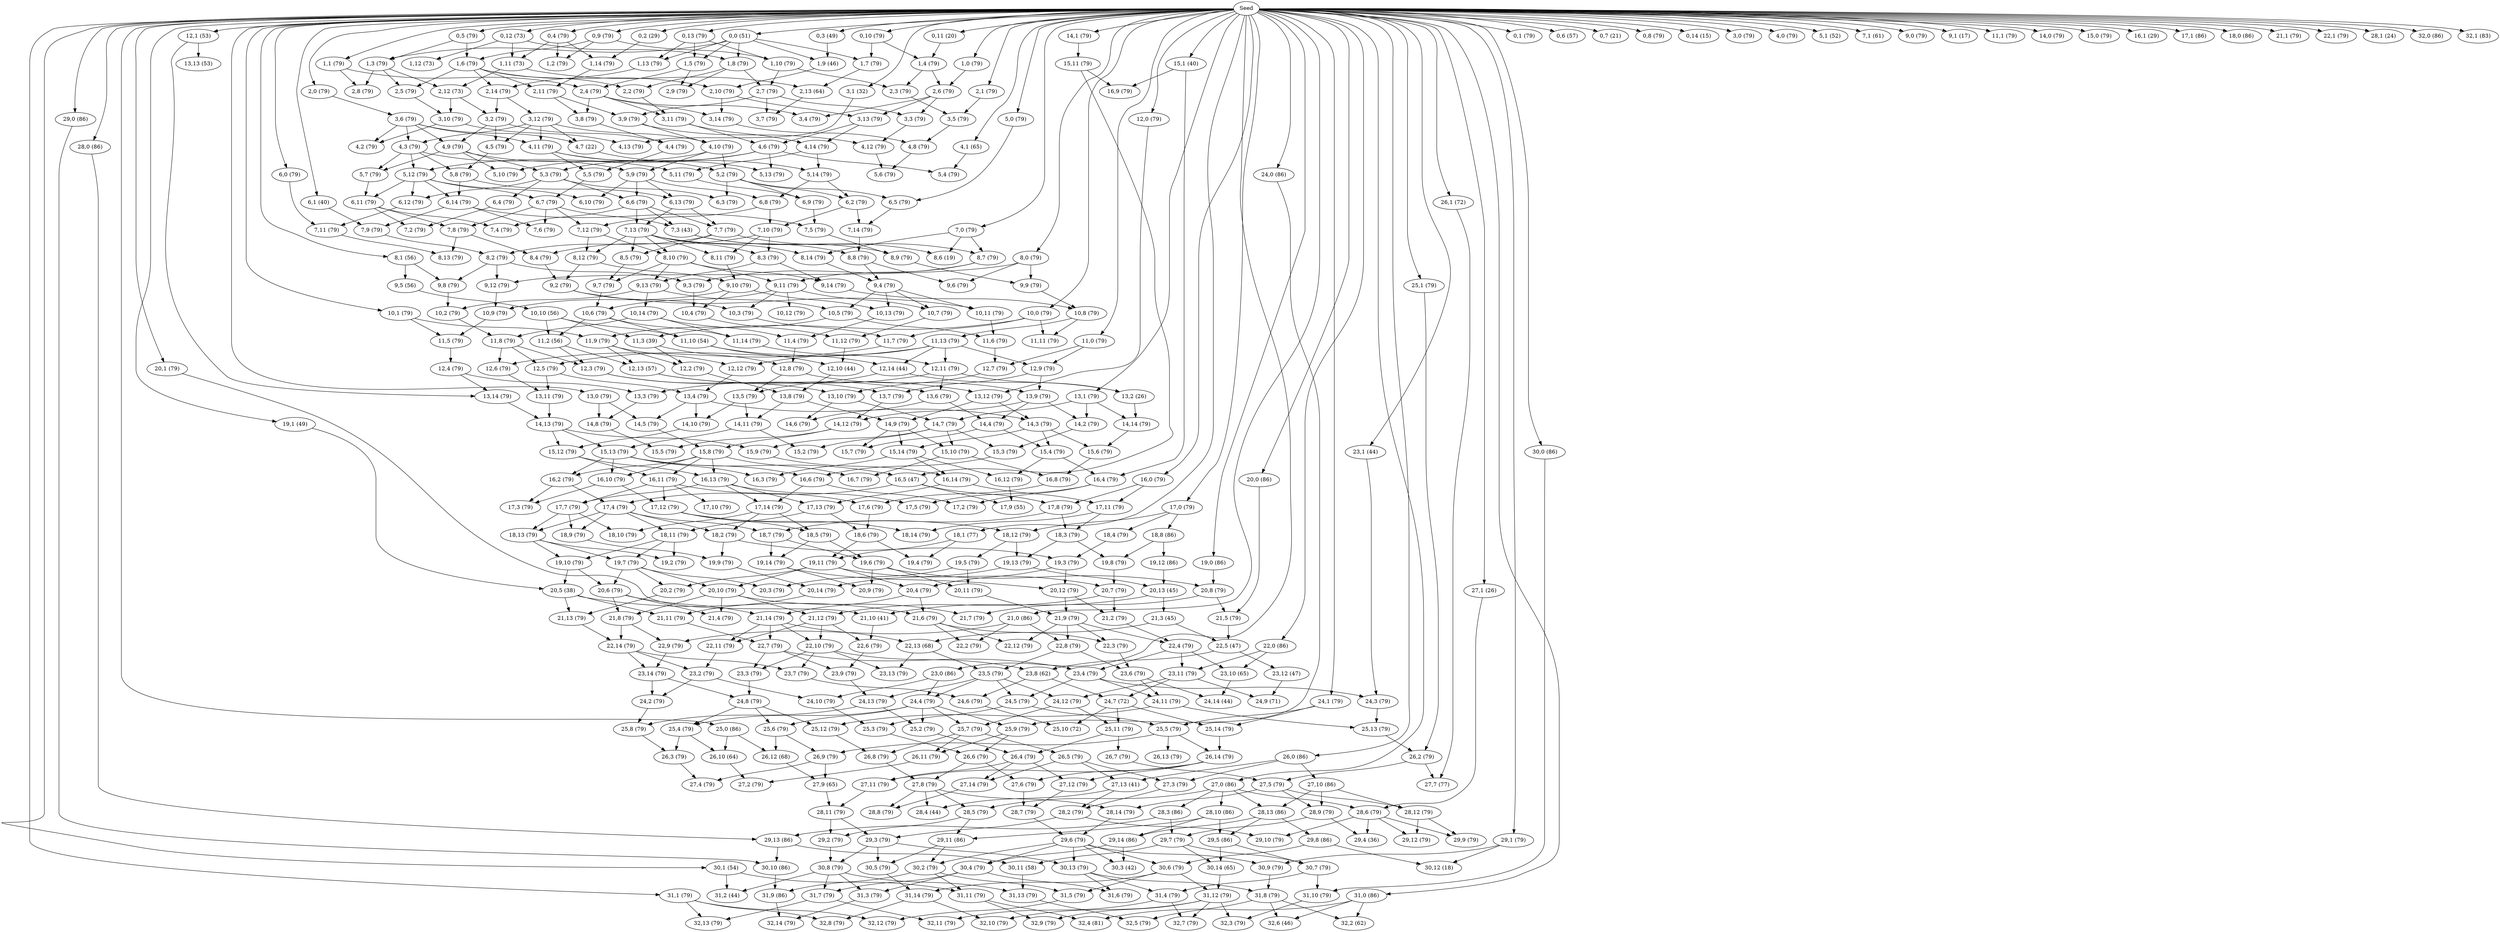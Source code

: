 digraph cookies {
 nseed [label="Seed"] ;
n0_0 [label="0,0 (51)"] ;
 nseed -> n0_0;
n0_1 [label="0,1 (79)"] ;
 nseed -> n0_1;
n0_2 [label="0,2 (29)"] ;
 nseed -> n0_2;
n0_3 [label="0,3 (49)"] ;
 nseed -> n0_3;
n0_4 [label="0,4 (79)"] ;
 nseed -> n0_4;
n0_5 [label="0,5 (79)"] ;
 nseed -> n0_5;
n0_6 [label="0,6 (57)"] ;
 nseed -> n0_6;
n0_7 [label="0,7 (21)"] ;
 nseed -> n0_7;
n0_8 [label="0,8 (79)"] ;
 nseed -> n0_8;
n0_9 [label="0,9 (79)"] ;
 nseed -> n0_9;
n0_10 [label="0,10 (79)"] ;
 nseed -> n0_10;
n0_11 [label="0,11 (20)"] ;
 nseed -> n0_11;
n0_12 [label="0,12 (73)"] ;
 nseed -> n0_12;
n0_13 [label="0,13 (79)"] ;
 nseed -> n0_13;
n0_14 [label="0,14 (15)"] ;
 nseed -> n0_14;
n1_0 [label="1,0 (79)"] ;
 nseed -> n1_0;
n1_1 [label="1,1 (79)"] ;
 nseed -> n1_1;
n1_2 [label="1,2 (79)"] ;
n0_9 -> n1_2;
n0_4 -> n1_2;
n1_3 [label="1,3 (79)"] ;
n0_0 -> n1_3;
n0_5 -> n1_3;
n1_4 [label="1,4 (79)"] ;
n0_10 -> n1_4;
n0_11 -> n1_4;
n1_5 [label="1,5 (79)"] ;
n0_13 -> n1_5;
n0_0 -> n1_5;
n1_6 [label="1,6 (79)"] ;
n0_5 -> n1_6;
n0_9 -> n1_6;
n1_7 [label="1,7 (79)"] ;
n0_10 -> n1_7;
n0_0 -> n1_7;
n1_8 [label="1,8 (79)"] ;
n0_12 -> n1_8;
n0_0 -> n1_8;
n1_9 [label="1,9 (46)"] ;
n0_3 -> n1_9;
n0_0 -> n1_9;
n1_10 [label="1,10 (79)"] ;
n0_13 -> n1_10;
n0_9 -> n1_10;
n1_11 [label="1,11 (73)"] ;
n0_4 -> n1_11;
n0_12 -> n1_11;
n1_12 [label="1,12 (73)"] ;
n0_12 -> n1_12;
n1_13 [label="1,13 (79)"] ;
n0_0 -> n1_13;
n0_13 -> n1_13;
n1_14 [label="1,14 (79)"] ;
n0_2 -> n1_14;
n0_4 -> n1_14;
n2_0 [label="2,0 (79)"] ;
 nseed -> n2_0;
n2_1 [label="2,1 (79)"] ;
 nseed -> n2_1;
n2_2 [label="2,2 (79)"] ;
n1_8 -> n2_2;
n1_6 -> n2_2;
n2_3 [label="2,3 (79)"] ;
n1_10 -> n2_3;
n1_4 -> n2_3;
n2_4 [label="2,4 (79)"] ;
n1_5 -> n2_4;
n1_1 -> n2_4;
n2_5 [label="2,5 (79)"] ;
n1_6 -> n2_5;
n1_3 -> n2_5;
n2_6 [label="2,6 (79)"] ;
n1_4 -> n2_6;
n1_0 -> n2_6;
n2_7 [label="2,7 (79)"] ;
n1_8 -> n2_7;
n1_10 -> n2_7;
n2_8 [label="2,8 (79)"] ;
n1_1 -> n2_8;
n1_3 -> n2_8;
n2_9 [label="2,9 (79)"] ;
n1_8 -> n2_9;
n1_5 -> n2_9;
n2_10 [label="2,10 (79)"] ;
n1_9 -> n2_10;
n1_6 -> n2_10;
n2_11 [label="2,11 (79)"] ;
n1_14 -> n2_11;
n1_6 -> n2_11;
n2_12 [label="2,12 (73)"] ;
n1_11 -> n2_12;
n1_3 -> n2_12;
n2_13 [label="2,13 (64)"] ;
n1_11 -> n2_13;
n1_7 -> n2_13;
n2_14 [label="2,14 (79)"] ;
n1_13 -> n2_14;
n1_6 -> n2_14;
n3_0 [label="3,0 (79)"] ;
 nseed -> n3_0;
n3_1 [label="3,1 (32)"] ;
 nseed -> n3_1;
n3_2 [label="3,2 (79)"] ;
n2_14 -> n3_2;
n2_12 -> n3_2;
n3_3 [label="3,3 (79)"] ;
n2_7 -> n3_3;
n2_6 -> n3_3;
n3_4 [label="3,4 (79)"] ;
n2_6 -> n3_4;
n2_4 -> n3_4;
n3_5 [label="3,5 (79)"] ;
n2_3 -> n3_5;
n2_1 -> n3_5;
n3_6 [label="3,6 (79)"] ;
n2_0 -> n3_6;
n3_7 [label="3,7 (79)"] ;
n2_13 -> n3_7;
n2_7 -> n3_7;
n3_8 [label="3,8 (79)"] ;
n2_4 -> n3_8;
n2_11 -> n3_8;
n3_9 [label="3,9 (79)"] ;
n2_7 -> n3_9;
n2_11 -> n3_9;
n3_10 [label="3,10 (79)"] ;
n2_12 -> n3_10;
n2_5 -> n3_10;
n3_11 [label="3,11 (79)"] ;
n2_4 -> n3_11;
n2_2 -> n3_11;
n3_12 [label="3,12 (79)"] ;
n2_14 -> n3_12;
n3_13 [label="3,13 (79)"] ;
n2_6 -> n3_13;
n2_10 -> n3_13;
n3_14 [label="3,14 (79)"] ;
n2_10 -> n3_14;
n2_4 -> n3_14;
n4_0 [label="4,0 (79)"] ;
 nseed -> n4_0;
n4_1 [label="4,1 (65)"] ;
 nseed -> n4_1;
n4_2 [label="4,2 (79)"] ;
n3_10 -> n4_2;
n3_6 -> n4_2;
n4_3 [label="4,3 (79)"] ;
n3_12 -> n4_3;
n3_6 -> n4_3;
n4_4 [label="4,4 (79)"] ;
n3_8 -> n4_4;
n3_2 -> n4_4;
n4_5 [label="4,5 (79)"] ;
n3_12 -> n4_5;
n3_2 -> n4_5;
n4_6 [label="4,6 (79)"] ;
n3_11 -> n4_6;
n3_13 -> n4_6;
n4_7 [label="4,7 (22)"] ;
n3_6 -> n4_7;
n3_12 -> n4_7;
n4_8 [label="4,8 (79)"] ;
n3_5 -> n4_8;
n3_14 -> n4_8;
n4_9 [label="4,9 (79)"] ;
n3_2 -> n4_9;
n3_6 -> n4_9;
n4_10 [label="4,10 (79)"] ;
n3_9 -> n4_10;
n3_12 -> n4_10;
n4_11 [label="4,11 (79)"] ;
n3_6 -> n4_11;
n3_12 -> n4_11;
n4_12 [label="4,12 (79)"] ;
n3_3 -> n4_12;
n3_9 -> n4_12;
n4_13 [label="4,13 (79)"] ;
n3_1 -> n4_13;
n3_10 -> n4_13;
n4_14 [label="4,14 (79)"] ;
n3_13 -> n4_14;
n3_11 -> n4_14;
n5_0 [label="5,0 (79)"] ;
 nseed -> n5_0;
n5_1 [label="5,1 (52)"] ;
 nseed -> n5_1;
n5_2 [label="5,2 (79)"] ;
n4_11 -> n5_2;
n4_10 -> n5_2;
n5_3 [label="5,3 (79)"] ;
n4_6 -> n5_3;
n4_9 -> n5_3;
n5_4 [label="5,4 (79)"] ;
n4_1 -> n5_4;
n4_6 -> n5_4;
n5_5 [label="5,5 (79)"] ;
n4_4 -> n5_5;
n4_11 -> n5_5;
n5_6 [label="5,6 (79)"] ;
n4_8 -> n5_6;
n4_12 -> n5_6;
n5_7 [label="5,7 (79)"] ;
n4_9 -> n5_7;
n4_3 -> n5_7;
n5_8 [label="5,8 (79)"] ;
n4_3 -> n5_8;
n4_5 -> n5_8;
n5_9 [label="5,9 (79)"] ;
n4_3 -> n5_9;
n4_10 -> n5_9;
n5_10 [label="5,10 (79)"] ;
n4_10 -> n5_10;
n4_9 -> n5_10;
n5_11 [label="5,11 (79)"] ;
n4_9 -> n5_11;
n4_14 -> n5_11;
n5_12 [label="5,12 (79)"] ;
n4_6 -> n5_12;
n4_3 -> n5_12;
n5_13 [label="5,13 (79)"] ;
n4_6 -> n5_13;
n4_7 -> n5_13;
n5_14 [label="5,14 (79)"] ;
n4_11 -> n5_14;
n4_14 -> n5_14;
n6_0 [label="6,0 (79)"] ;
 nseed -> n6_0;
n6_1 [label="6,1 (40)"] ;
 nseed -> n6_1;
n6_2 [label="6,2 (79)"] ;
n5_2 -> n6_2;
n5_14 -> n6_2;
n6_3 [label="6,3 (79)"] ;
n5_3 -> n6_3;
n5_2 -> n6_3;
n6_4 [label="6,4 (79)"] ;
n5_3 -> n6_4;
n6_5 [label="6,5 (79)"] ;
n5_2 -> n6_5;
n5_0 -> n6_5;
n6_6 [label="6,6 (79)"] ;
n5_9 -> n6_6;
n5_3 -> n6_6;
n6_7 [label="6,7 (79)"] ;
n5_12 -> n6_7;
n5_5 -> n6_7;
n6_8 [label="6,8 (79)"] ;
n5_14 -> n6_8;
n5_9 -> n6_8;
n6_9 [label="6,9 (79)"] ;
n5_11 -> n6_9;
n5_2 -> n6_9;
n6_10 [label="6,10 (79)"] ;
n5_12 -> n6_10;
n5_9 -> n6_10;
n6_11 [label="6,11 (79)"] ;
n5_12 -> n6_11;
n5_7 -> n6_11;
n6_12 [label="6,12 (79)"] ;
n5_3 -> n6_12;
n5_12 -> n6_12;
n6_13 [label="6,13 (79)"] ;
n5_8 -> n6_13;
n5_9 -> n6_13;
n6_14 [label="6,14 (79)"] ;
n5_8 -> n6_14;
n5_12 -> n6_14;
n7_0 [label="7,0 (79)"] ;
 nseed -> n7_0;
n7_1 [label="7,1 (61)"] ;
 nseed -> n7_1;
n7_2 [label="7,2 (79)"] ;
n6_11 -> n7_2;
n6_4 -> n7_2;
n7_3 [label="7,3 (43)"] ;
n6_7 -> n7_3;
n6_6 -> n7_3;
n7_4 [label="7,4 (79)"] ;
n6_11 -> n7_4;
n6_6 -> n7_4;
n7_5 [label="7,5 (79)"] ;
n6_9 -> n7_5;
n6_14 -> n7_5;
n7_6 [label="7,6 (79)"] ;
n6_14 -> n7_6;
n6_7 -> n7_6;
n7_7 [label="7,7 (79)"] ;
n6_13 -> n7_7;
n6_6 -> n7_7;
n7_8 [label="7,8 (79)"] ;
n6_11 -> n7_8;
n6_7 -> n7_8;
n7_9 [label="7,9 (79)"] ;
n6_14 -> n7_9;
n6_1 -> n7_9;
n7_10 [label="7,10 (79)"] ;
n6_2 -> n7_10;
n6_8 -> n7_10;
n7_11 [label="7,11 (79)"] ;
n6_0 -> n7_11;
n6_12 -> n7_11;
n7_12 [label="7,12 (79)"] ;
n6_8 -> n7_12;
n6_7 -> n7_12;
n7_13 [label="7,13 (79)"] ;
n6_13 -> n7_13;
n6_6 -> n7_13;
n7_14 [label="7,14 (79)"] ;
n6_5 -> n7_14;
n6_2 -> n7_14;
n8_0 [label="8,0 (79)"] ;
 nseed -> n8_0;
n8_1 [label="8,1 (56)"] ;
 nseed -> n8_1;
n8_2 [label="8,2 (79)"] ;
n7_7 -> n8_2;
n7_9 -> n8_2;
n8_3 [label="8,3 (79)"] ;
n7_13 -> n8_3;
n7_10 -> n8_3;
n8_4 [label="8,4 (79)"] ;
n7_8 -> n8_4;
n7_10 -> n8_4;
n8_5 [label="8,5 (79)"] ;
n7_7 -> n8_5;
n7_13 -> n8_5;
n8_6 [label="8,6 (19)"] ;
n7_3 -> n8_6;
n7_0 -> n8_6;
n8_7 [label="8,7 (79)"] ;
n7_0 -> n8_7;
n7_7 -> n8_7;
n8_8 [label="8,8 (79)"] ;
n7_14 -> n8_8;
n7_13 -> n8_8;
n8_9 [label="8,9 (79)"] ;
n7_3 -> n8_9;
n7_5 -> n8_9;
n8_10 [label="8,10 (79)"] ;
n7_13 -> n8_10;
n7_12 -> n8_10;
n8_11 [label="8,11 (79)"] ;
n7_13 -> n8_11;
n7_10 -> n8_11;
n8_12 [label="8,12 (79)"] ;
n7_13 -> n8_12;
n7_12 -> n8_12;
n8_13 [label="8,13 (79)"] ;
n7_8 -> n8_13;
n7_11 -> n8_13;
n8_14 [label="8,14 (79)"] ;
n7_0 -> n8_14;
n7_13 -> n8_14;
n9_0 [label="9,0 (79)"] ;
 nseed -> n9_0;
n9_1 [label="9,1 (17)"] ;
 nseed -> n9_1;
n9_2 [label="9,2 (79)"] ;
n8_12 -> n9_2;
n8_4 -> n9_2;
n9_3 [label="9,3 (79)"] ;
n8_2 -> n9_3;
n8_7 -> n9_3;
n9_4 [label="9,4 (79)"] ;
n8_8 -> n9_4;
n8_14 -> n9_4;
n9_5 [label="9,5 (56)"] ;
n8_1 -> n9_5;
n9_6 [label="9,6 (79)"] ;
n8_0 -> n9_6;
n8_8 -> n9_6;
n9_7 [label="9,7 (79)"] ;
n8_10 -> n9_7;
n8_5 -> n9_7;
n9_8 [label="9,8 (79)"] ;
n8_1 -> n9_8;
n8_2 -> n9_8;
n9_9 [label="9,9 (79)"] ;
n8_0 -> n9_9;
n8_9 -> n9_9;
n9_10 [label="9,10 (79)"] ;
n8_11 -> n9_10;
n8_12 -> n9_10;
n9_11 [label="9,11 (79)"] ;
n8_7 -> n9_11;
n8_10 -> n9_11;
n9_12 [label="9,12 (79)"] ;
n8_0 -> n9_12;
n8_2 -> n9_12;
n9_13 [label="9,13 (79)"] ;
n8_10 -> n9_13;
n8_3 -> n9_13;
n9_14 [label="9,14 (79)"] ;
n8_10 -> n9_14;
n8_3 -> n9_14;
n10_0 [label="10,0 (79)"] ;
 nseed -> n10_0;
n10_1 [label="10,1 (79)"] ;
 nseed -> n10_1;
n10_2 [label="10,2 (79)"] ;
n9_13 -> n10_2;
n9_8 -> n10_2;
n10_3 [label="10,3 (79)"] ;
n9_2 -> n10_3;
n9_11 -> n10_3;
n10_4 [label="10,4 (79)"] ;
n9_3 -> n10_4;
n9_10 -> n10_4;
n10_5 [label="10,5 (79)"] ;
n9_4 -> n10_5;
n9_13 -> n10_5;
n10_6 [label="10,6 (79)"] ;
n9_11 -> n10_6;
n9_7 -> n10_6;
n10_7 [label="10,7 (79)"] ;
n9_4 -> n10_7;
n9_11 -> n10_7;
n10_8 [label="10,8 (79)"] ;
n9_9 -> n10_8;
n9_14 -> n10_8;
n10_9 [label="10,9 (79)"] ;
n9_10 -> n10_9;
n9_12 -> n10_9;
n10_10 [label="10,10 (56)"] ;
n9_5 -> n10_10;
n10_11 [label="10,11 (79)"] ;
n9_2 -> n10_11;
n9_4 -> n10_11;
n10_12 [label="10,12 (79)"] ;
n9_11 -> n10_12;
n10_13 [label="10,13 (79)"] ;
n9_10 -> n10_13;
n9_4 -> n10_13;
n10_14 [label="10,14 (79)"] ;
n9_13 -> n10_14;
n11_0 [label="11,0 (79)"] ;
 nseed -> n11_0;
n11_1 [label="11,1 (79)"] ;
 nseed -> n11_1;
n11_2 [label="11,2 (56)"] ;
n10_10 -> n11_2;
n10_6 -> n11_2;
n11_3 [label="11,3 (39)"] ;
n10_10 -> n11_3;
n10_0 -> n11_3;
n11_4 [label="11,4 (79)"] ;
n10_14 -> n11_4;
n10_13 -> n11_4;
n11_5 [label="11,5 (79)"] ;
n10_9 -> n11_5;
n10_1 -> n11_5;
n11_6 [label="11,6 (79)"] ;
n10_5 -> n11_6;
n10_11 -> n11_6;
n11_7 [label="11,7 (79)"] ;
n10_0 -> n11_7;
n10_3 -> n11_7;
n11_8 [label="11,8 (79)"] ;
n10_2 -> n11_8;
n10_14 -> n11_8;
n11_9 [label="11,9 (79)"] ;
n10_1 -> n11_9;
n10_5 -> n11_9;
n11_10 [label="11,10 (54)"] ;
n10_10 -> n11_10;
n10_6 -> n11_10;
n11_11 [label="11,11 (79)"] ;
n10_0 -> n11_11;
n10_8 -> n11_11;
n11_12 [label="11,12 (79)"] ;
n10_7 -> n11_12;
n10_4 -> n11_12;
n11_13 [label="11,13 (79)"] ;
n10_8 -> n11_13;
n11_14 [label="11,14 (79)"] ;
n10_6 -> n11_14;
n10_14 -> n11_14;
n12_0 [label="12,0 (79)"] ;
 nseed -> n12_0;
n12_1 [label="12,1 (53)"] ;
 nseed -> n12_1;
n12_2 [label="12,2 (79)"] ;
n11_3 -> n12_2;
n11_9 -> n12_2;
n12_3 [label="12,3 (79)"] ;
n11_2 -> n12_3;
n11_8 -> n12_3;
n12_4 [label="12,4 (79)"] ;
n11_5 -> n12_4;
n12_5 [label="12,5 (79)"] ;
n11_8 -> n12_5;
n11_13 -> n12_5;
n12_6 [label="12,6 (79)"] ;
n11_7 -> n12_6;
n11_8 -> n12_6;
n12_7 [label="12,7 (79)"] ;
n11_6 -> n12_7;
n11_0 -> n12_7;
n12_8 [label="12,8 (79)"] ;
n11_3 -> n12_8;
n11_4 -> n12_8;
n12_9 [label="12,9 (79)"] ;
n11_13 -> n12_9;
n11_0 -> n12_9;
n12_10 [label="12,10 (44)"] ;
n11_10 -> n12_10;
n11_12 -> n12_10;
n12_11 [label="12,11 (79)"] ;
n11_14 -> n12_11;
n11_13 -> n12_11;
n12_12 [label="12,12 (79)"] ;
n11_13 -> n12_12;
n11_9 -> n12_12;
n12_13 [label="12,13 (57)"] ;
n11_9 -> n12_13;
n11_2 -> n12_13;
n12_14 [label="12,14 (44)"] ;
n11_10 -> n12_14;
n11_13 -> n12_14;
n13_0 [label="13,0 (79)"] ;
 nseed -> n13_0;
n13_1 [label="13,1 (79)"] ;
 nseed -> n13_1;
n13_2 [label="13,2 (26)"] ;
n12_11 -> n13_2;
n12_14 -> n13_2;
n13_3 [label="13,3 (79)"] ;
n12_4 -> n13_3;
n12_11 -> n13_3;
n13_4 [label="13,4 (79)"] ;
n12_12 -> n13_4;
n12_5 -> n13_4;
n13_5 [label="13,5 (79)"] ;
n12_8 -> n13_5;
n12_14 -> n13_5;
n13_6 [label="13,6 (79)"] ;
n12_11 -> n13_6;
n12_13 -> n13_6;
n13_7 [label="13,7 (79)"] ;
n12_9 -> n13_7;
n12_3 -> n13_7;
n13_8 [label="13,8 (79)"] ;
n12_10 -> n13_8;
n12_2 -> n13_8;
n13_9 [label="13,9 (79)"] ;
n12_9 -> n13_9;
n12_8 -> n13_9;
n13_10 [label="13,10 (79)"] ;
n12_7 -> n13_10;
n12_3 -> n13_10;
n13_11 [label="13,11 (79)"] ;
n12_5 -> n13_11;
n12_6 -> n13_11;
n13_12 [label="13,12 (79)"] ;
n12_13 -> n13_12;
n12_0 -> n13_12;
n13_13 [label="13,13 (53)"] ;
n12_1 -> n13_13;
n13_14 [label="13,14 (79)"] ;
n12_1 -> n13_14;
n12_4 -> n13_14;
n14_0 [label="14,0 (79)"] ;
 nseed -> n14_0;
n14_1 [label="14,1 (79)"] ;
 nseed -> n14_1;
n14_2 [label="14,2 (79)"] ;
n13_9 -> n14_2;
n13_1 -> n14_2;
n14_3 [label="14,3 (79)"] ;
n13_4 -> n14_3;
n13_12 -> n14_3;
n14_4 [label="14,4 (79)"] ;
n13_9 -> n14_4;
n13_6 -> n14_4;
n14_5 [label="14,5 (79)"] ;
n13_0 -> n14_5;
n13_4 -> n14_5;
n14_6 [label="14,6 (79)"] ;
n13_6 -> n14_6;
n13_10 -> n14_6;
n14_7 [label="14,7 (79)"] ;
n13_10 -> n14_7;
n13_1 -> n14_7;
n14_8 [label="14,8 (79)"] ;
n13_0 -> n14_8;
n13_3 -> n14_8;
n14_9 [label="14,9 (79)"] ;
n13_8 -> n14_9;
n13_12 -> n14_9;
n14_10 [label="14,10 (79)"] ;
n13_4 -> n14_10;
n13_5 -> n14_10;
n14_11 [label="14,11 (79)"] ;
n13_5 -> n14_11;
n13_8 -> n14_11;
n14_12 [label="14,12 (79)"] ;
n13_7 -> n14_12;
n13_9 -> n14_12;
n14_13 [label="14,13 (79)"] ;
n13_11 -> n14_13;
n13_14 -> n14_13;
n14_14 [label="14,14 (79)"] ;
n13_2 -> n14_14;
n13_1 -> n14_14;
n15_0 [label="15,0 (79)"] ;
 nseed -> n15_0;
n15_1 [label="15,1 (40)"] ;
 nseed -> n15_1;
n15_2 [label="15,2 (79)"] ;
n14_7 -> n15_2;
n14_11 -> n15_2;
n15_3 [label="15,3 (79)"] ;
n14_7 -> n15_3;
n14_2 -> n15_3;
n15_4 [label="15,4 (79)"] ;
n14_4 -> n15_4;
n14_3 -> n15_4;
n15_5 [label="15,5 (79)"] ;
n14_12 -> n15_5;
n14_8 -> n15_5;
n15_6 [label="15,6 (79)"] ;
n14_14 -> n15_6;
n14_3 -> n15_6;
n15_7 [label="15,7 (79)"] ;
n14_4 -> n15_7;
n14_9 -> n15_7;
n15_8 [label="15,8 (79)"] ;
n14_5 -> n15_8;
n14_12 -> n15_8;
n15_9 [label="15,9 (79)"] ;
n14_7 -> n15_9;
n14_13 -> n15_9;
n15_10 [label="15,10 (79)"] ;
n14_9 -> n15_10;
n14_7 -> n15_10;
n15_11 [label="15,11 (79)"] ;
n14_1 -> n15_11;
n15_12 [label="15,12 (79)"] ;
n14_10 -> n15_12;
n14_13 -> n15_12;
n15_13 [label="15,13 (79)"] ;
n14_13 -> n15_13;
n14_11 -> n15_13;
n15_14 [label="15,14 (79)"] ;
n14_3 -> n15_14;
n14_9 -> n15_14;
n16_0 [label="16,0 (79)"] ;
 nseed -> n16_0;
n16_1 [label="16,1 (29)"] ;
 nseed -> n16_1;
n16_2 [label="16,2 (79)"] ;
n15_8 -> n16_2;
n15_13 -> n16_2;
n16_3 [label="16,3 (79)"] ;
n15_14 -> n16_3;
n15_13 -> n16_3;
n16_4 [label="16,4 (79)"] ;
n15_1 -> n16_4;
n15_4 -> n16_4;
n16_5 [label="16,5 (47)"] ;
n15_11 -> n16_5;
n15_13 -> n16_5;
n16_6 [label="16,6 (79)"] ;
n15_13 -> n16_6;
n15_3 -> n16_6;
n16_7 [label="16,7 (79)"] ;
n15_10 -> n16_7;
n15_8 -> n16_7;
n16_8 [label="16,8 (79)"] ;
n15_10 -> n16_8;
n15_6 -> n16_8;
n16_9 [label="16,9 (79)"] ;
n15_1 -> n16_9;
n15_11 -> n16_9;
n16_10 [label="16,10 (79)"] ;
n15_8 -> n16_10;
n15_13 -> n16_10;
n16_11 [label="16,11 (79)"] ;
n15_8 -> n16_11;
n15_12 -> n16_11;
n16_12 [label="16,12 (79)"] ;
n15_14 -> n16_12;
n15_4 -> n16_12;
n16_13 [label="16,13 (79)"] ;
n15_12 -> n16_13;
n15_8 -> n16_13;
n16_14 [label="16,14 (79)"] ;
n15_14 -> n16_14;
n15_9 -> n16_14;
n17_0 [label="17,0 (79)"] ;
 nseed -> n17_0;
n17_1 [label="17,1 (86)"] ;
 nseed -> n17_1;
n17_2 [label="17,2 (79)"] ;
n16_6 -> n17_2;
n16_4 -> n17_2;
n17_3 [label="17,3 (79)"] ;
n16_10 -> n17_3;
n16_2 -> n17_3;
n17_4 [label="17,4 (79)"] ;
n16_5 -> n17_4;
n16_2 -> n17_4;
n17_5 [label="17,5 (79)"] ;
n16_13 -> n17_5;
n16_4 -> n17_5;
n17_6 [label="17,6 (79)"] ;
n16_8 -> n17_6;
n16_11 -> n17_6;
n17_7 [label="17,7 (79)"] ;
n16_13 -> n17_7;
n16_11 -> n17_7;
n17_8 [label="17,8 (79)"] ;
n16_5 -> n17_8;
n16_0 -> n17_8;
n17_9 [label="17,9 (55)"] ;
n16_5 -> n17_9;
n16_12 -> n17_9;
n17_10 [label="17,10 (79)"] ;
n16_11 -> n17_10;
n17_11 [label="17,11 (79)"] ;
n16_14 -> n17_11;
n16_0 -> n17_11;
n17_12 [label="17,12 (79)"] ;
n16_10 -> n17_12;
n16_11 -> n17_12;
n17_13 [label="17,13 (79)"] ;
n16_13 -> n17_13;
n16_14 -> n17_13;
n17_14 [label="17,14 (79)"] ;
n16_6 -> n17_14;
n16_13 -> n17_14;
n18_0 [label="18,0 (86)"] ;
 nseed -> n18_0;
n18_1 [label="18,1 (77)"] ;
 nseed -> n18_1;
n18_2 [label="18,2 (79)"] ;
n17_4 -> n18_2;
n17_14 -> n18_2;
n18_3 [label="18,3 (79)"] ;
n17_11 -> n18_3;
n17_8 -> n18_3;
n18_4 [label="18,4 (79)"] ;
n17_0 -> n18_4;
n18_5 [label="18,5 (79)"] ;
n17_12 -> n18_5;
n17_14 -> n18_5;
n18_6 [label="18,6 (79)"] ;
n17_6 -> n18_6;
n17_13 -> n18_6;
n18_7 [label="18,7 (79)"] ;
n17_8 -> n18_7;
n17_4 -> n18_7;
n18_8 [label="18,8 (86)"] ;
n17_0 -> n18_8;
n18_9 [label="18,9 (79)"] ;
n17_7 -> n18_9;
n17_4 -> n18_9;
n18_10 [label="18,10 (79)"] ;
n17_14 -> n18_10;
n17_7 -> n18_10;
n18_11 [label="18,11 (79)"] ;
n17_13 -> n18_11;
n17_4 -> n18_11;
n18_12 [label="18,12 (79)"] ;
n17_12 -> n18_12;
n17_0 -> n18_12;
n18_13 [label="18,13 (79)"] ;
n17_4 -> n18_13;
n17_7 -> n18_13;
n18_14 [label="18,14 (79)"] ;
n17_12 -> n18_14;
n17_11 -> n18_14;
n19_0 [label="19,0 (86)"] ;
 nseed -> n19_0;
n19_1 [label="19,1 (49)"] ;
 nseed -> n19_1;
n19_2 [label="19,2 (79)"] ;
n18_13 -> n19_2;
n18_11 -> n19_2;
n19_3 [label="19,3 (79)"] ;
n18_2 -> n19_3;
n18_4 -> n19_3;
n19_4 [label="19,4 (79)"] ;
n18_6 -> n19_4;
n18_1 -> n19_4;
n19_5 [label="19,5 (79)"] ;
n18_12 -> n19_5;
n19_6 [label="19,6 (79)"] ;
n18_7 -> n19_6;
n18_5 -> n19_6;
n19_7 [label="19,7 (79)"] ;
n18_13 -> n19_7;
n18_11 -> n19_7;
n19_8 [label="19,8 (79)"] ;
n18_3 -> n19_8;
n18_8 -> n19_8;
n19_9 [label="19,9 (79)"] ;
n18_9 -> n19_9;
n18_2 -> n19_9;
n19_10 [label="19,10 (79)"] ;
n18_11 -> n19_10;
n18_13 -> n19_10;
n19_11 [label="19,11 (79)"] ;
n18_1 -> n19_11;
n18_6 -> n19_11;
n19_12 [label="19,12 (86)"] ;
n18_8 -> n19_12;
n19_13 [label="19,13 (79)"] ;
n18_3 -> n19_13;
n18_12 -> n19_13;
n19_14 [label="19,14 (79)"] ;
n18_7 -> n19_14;
n18_5 -> n19_14;
n20_0 [label="20,0 (86)"] ;
 nseed -> n20_0;
n20_1 [label="20,1 (79)"] ;
 nseed -> n20_1;
n20_2 [label="20,2 (79)"] ;
n19_7 -> n20_2;
n19_11 -> n20_2;
n20_3 [label="20,3 (79)"] ;
n19_5 -> n20_3;
n19_7 -> n20_3;
n20_4 [label="20,4 (79)"] ;
n19_3 -> n20_4;
n19_11 -> n20_4;
n20_5 [label="20,5 (38)"] ;
n19_1 -> n20_5;
n19_10 -> n20_5;
n20_6 [label="20,6 (79)"] ;
n19_10 -> n20_6;
n19_7 -> n20_6;
n20_7 [label="20,7 (79)"] ;
n19_11 -> n20_7;
n19_8 -> n20_7;
n20_8 [label="20,8 (79)"] ;
n19_6 -> n20_8;
n19_0 -> n20_8;
n20_9 [label="20,9 (79)"] ;
n19_6 -> n20_9;
n19_14 -> n20_9;
n20_10 [label="20,10 (79)"] ;
n19_7 -> n20_10;
n19_11 -> n20_10;
n20_11 [label="20,11 (79)"] ;
n19_5 -> n20_11;
n19_6 -> n20_11;
n20_12 [label="20,12 (79)"] ;
n19_14 -> n20_12;
n19_3 -> n20_12;
n20_13 [label="20,13 (45)"] ;
n19_13 -> n20_13;
n19_12 -> n20_13;
n20_14 [label="20,14 (79)"] ;
n19_13 -> n20_14;
n19_9 -> n20_14;
n21_0 [label="21,0 (86)"] ;
 nseed -> n21_0;
n21_1 [label="21,1 (79)"] ;
 nseed -> n21_1;
n21_2 [label="21,2 (79)"] ;
n20_7 -> n21_2;
n20_12 -> n21_2;
n21_3 [label="21,3 (45)"] ;
n20_13 -> n21_3;
n21_4 [label="21,4 (79)"] ;
n20_6 -> n21_4;
n20_10 -> n21_4;
n21_5 [label="21,5 (79)"] ;
n20_0 -> n21_5;
n20_8 -> n21_5;
n21_6 [label="21,6 (79)"] ;
n20_5 -> n21_6;
n20_4 -> n21_6;
n21_7 [label="21,7 (79)"] ;
n20_10 -> n21_7;
n20_8 -> n21_7;
n21_8 [label="21,8 (79)"] ;
n20_10 -> n21_8;
n20_6 -> n21_8;
n21_9 [label="21,9 (79)"] ;
n20_11 -> n21_9;
n20_12 -> n21_9;
n21_10 [label="21,10 (41)"] ;
n20_1 -> n21_10;
n20_13 -> n21_10;
n21_11 [label="21,11 (79)"] ;
n20_5 -> n21_11;
n20_14 -> n21_11;
n21_12 [label="21,12 (79)"] ;
n20_10 -> n21_12;
n20_7 -> n21_12;
n21_13 [label="21,13 (79)"] ;
n20_2 -> n21_13;
n20_5 -> n21_13;
n21_14 [label="21,14 (79)"] ;
n20_4 -> n21_14;
n20_6 -> n21_14;
n22_0 [label="22,0 (86)"] ;
 nseed -> n22_0;
n22_1 [label="22,1 (79)"] ;
 nseed -> n22_1;
n22_2 [label="22,2 (79)"] ;
n21_6 -> n22_2;
n21_0 -> n22_2;
n22_3 [label="22,3 (79)"] ;
n21_6 -> n22_3;
n21_9 -> n22_3;
n22_4 [label="22,4 (79)"] ;
n21_2 -> n22_4;
n21_9 -> n22_4;
n22_5 [label="22,5 (47)"] ;
n21_5 -> n22_5;
n21_3 -> n22_5;
n22_6 [label="22,6 (79)"] ;
n21_10 -> n22_6;
n21_12 -> n22_6;
n22_7 [label="22,7 (79)"] ;
n21_14 -> n22_7;
n21_11 -> n22_7;
n22_8 [label="22,8 (79)"] ;
n21_0 -> n22_8;
n21_9 -> n22_8;
n22_9 [label="22,9 (79)"] ;
n21_8 -> n22_9;
n21_0 -> n22_9;
n22_10 [label="22,10 (79)"] ;
n21_14 -> n22_10;
n21_12 -> n22_10;
n22_11 [label="22,11 (79)"] ;
n21_12 -> n22_11;
n21_14 -> n22_11;
n22_12 [label="22,12 (79)"] ;
n21_9 -> n22_12;
n21_6 -> n22_12;
n22_13 [label="22,13 (68)"] ;
n21_3 -> n22_13;
n21_14 -> n22_13;
n22_14 [label="22,14 (79)"] ;
n21_13 -> n22_14;
n21_8 -> n22_14;
n23_0 [label="23,0 (86)"] ;
 nseed -> n23_0;
n23_1 [label="23,1 (44)"] ;
 nseed -> n23_1;
n23_2 [label="23,2 (79)"] ;
n22_14 -> n23_2;
n22_11 -> n23_2;
n23_3 [label="23,3 (79)"] ;
n22_7 -> n23_3;
n22_10 -> n23_3;
n23_4 [label="23,4 (79)"] ;
n22_4 -> n23_4;
n22_7 -> n23_4;
n23_5 [label="23,5 (79)"] ;
n22_13 -> n23_5;
n22_8 -> n23_5;
n23_6 [label="23,6 (79)"] ;
n22_3 -> n23_6;
n22_8 -> n23_6;
n23_7 [label="23,7 (79)"] ;
n22_14 -> n23_7;
n22_10 -> n23_7;
n23_8 [label="23,8 (62)"] ;
n22_5 -> n23_8;
n22_10 -> n23_8;
n23_9 [label="23,9 (79)"] ;
n22_6 -> n23_9;
n22_7 -> n23_9;
n23_10 [label="23,10 (65)"] ;
n22_0 -> n23_10;
n22_4 -> n23_10;
n23_11 [label="23,11 (79)"] ;
n22_0 -> n23_11;
n22_4 -> n23_11;
n23_12 [label="23,12 (47)"] ;
n22_5 -> n23_12;
n23_13 [label="23,13 (79)"] ;
n22_13 -> n23_13;
n22_10 -> n23_13;
n23_14 [label="23,14 (79)"] ;
n22_14 -> n23_14;
n22_9 -> n23_14;
n24_0 [label="24,0 (86)"] ;
 nseed -> n24_0;
n24_1 [label="24,1 (79)"] ;
 nseed -> n24_1;
n24_2 [label="24,2 (79)"] ;
n23_14 -> n24_2;
n23_2 -> n24_2;
n24_3 [label="24,3 (79)"] ;
n23_4 -> n24_3;
n23_1 -> n24_3;
n24_4 [label="24,4 (79)"] ;
n23_0 -> n24_4;
n23_5 -> n24_4;
n24_5 [label="24,5 (79)"] ;
n23_5 -> n24_5;
n23_4 -> n24_5;
n24_6 [label="24,6 (79)"] ;
n23_8 -> n24_6;
n23_7 -> n24_6;
n24_7 [label="24,7 (72)"] ;
n23_11 -> n24_7;
n23_8 -> n24_7;
n24_8 [label="24,8 (79)"] ;
n23_3 -> n24_8;
n23_14 -> n24_8;
n24_9 [label="24,9 (71)"] ;
n23_11 -> n24_9;
n23_12 -> n24_9;
n24_10 [label="24,10 (79)"] ;
n23_2 -> n24_10;
n23_0 -> n24_10;
n24_11 [label="24,11 (79)"] ;
n23_4 -> n24_11;
n23_6 -> n24_11;
n24_12 [label="24,12 (79)"] ;
n23_11 -> n24_12;
n23_5 -> n24_12;
n24_13 [label="24,13 (79)"] ;
n23_5 -> n24_13;
n23_9 -> n24_13;
n24_14 [label="24,14 (44)"] ;
n23_6 -> n24_14;
n23_10 -> n24_14;
n25_0 [label="25,0 (86)"] ;
 nseed -> n25_0;
n25_1 [label="25,1 (79)"] ;
 nseed -> n25_1;
n25_2 [label="25,2 (79)"] ;
n24_13 -> n25_2;
n24_4 -> n25_2;
n25_3 [label="25,3 (79)"] ;
n24_10 -> n25_3;
n24_5 -> n25_3;
n25_4 [label="25,4 (79)"] ;
n24_8 -> n25_4;
n24_4 -> n25_4;
n25_5 [label="25,5 (79)"] ;
n24_1 -> n25_5;
n24_5 -> n25_5;
n25_6 [label="25,6 (79)"] ;
n24_4 -> n25_6;
n24_8 -> n25_6;
n25_7 [label="25,7 (79)"] ;
n24_4 -> n25_7;
n24_12 -> n25_7;
n25_8 [label="25,8 (79)"] ;
n24_2 -> n25_8;
n24_13 -> n25_8;
n25_9 [label="25,9 (79)"] ;
n24_4 -> n25_9;
n24_0 -> n25_9;
n25_10 [label="25,10 (72)"] ;
n24_7 -> n25_10;
n24_6 -> n25_10;
n25_11 [label="25,11 (79)"] ;
n24_12 -> n25_11;
n24_7 -> n25_11;
n25_12 [label="25,12 (79)"] ;
n24_11 -> n25_12;
n24_8 -> n25_12;
n25_13 [label="25,13 (79)"] ;
n24_11 -> n25_13;
n24_3 -> n25_13;
n25_14 [label="25,14 (79)"] ;
n24_1 -> n25_14;
n24_7 -> n25_14;
n26_0 [label="26,0 (86)"] ;
 nseed -> n26_0;
n26_1 [label="26,1 (72)"] ;
 nseed -> n26_1;
n26_2 [label="26,2 (79)"] ;
n25_13 -> n26_2;
n25_1 -> n26_2;
n26_3 [label="26,3 (79)"] ;
n25_8 -> n26_3;
n25_4 -> n26_3;
n26_4 [label="26,4 (79)"] ;
n25_2 -> n26_4;
n25_11 -> n26_4;
n26_5 [label="26,5 (79)"] ;
n25_7 -> n26_5;
n26_6 [label="26,6 (79)"] ;
n25_3 -> n26_6;
n25_9 -> n26_6;
n26_7 [label="26,7 (79)"] ;
n25_11 -> n26_7;
n26_8 [label="26,8 (79)"] ;
n25_7 -> n26_8;
n25_12 -> n26_8;
n26_9 [label="26,9 (79)"] ;
n25_6 -> n26_9;
n25_5 -> n26_9;
n26_10 [label="26,10 (64)"] ;
n25_0 -> n26_10;
n25_4 -> n26_10;
n26_11 [label="26,11 (79)"] ;
n25_9 -> n26_11;
n25_7 -> n26_11;
n26_12 [label="26,12 (68)"] ;
n25_0 -> n26_12;
n25_6 -> n26_12;
n26_13 [label="26,13 (79)"] ;
n25_5 -> n26_13;
n26_14 [label="26,14 (79)"] ;
n25_5 -> n26_14;
n25_14 -> n26_14;
n27_0 [label="27,0 (86)"] ;
 nseed -> n27_0;
n27_1 [label="27,1 (26)"] ;
 nseed -> n27_1;
n27_2 [label="27,2 (79)"] ;
n26_11 -> n27_2;
n26_10 -> n27_2;
n27_3 [label="27,3 (79)"] ;
n26_0 -> n27_3;
n26_5 -> n27_3;
n27_4 [label="27,4 (79)"] ;
n26_9 -> n27_4;
n26_3 -> n27_4;
n27_5 [label="27,5 (79)"] ;
n26_2 -> n27_5;
n26_7 -> n27_5;
n27_6 [label="27,6 (79)"] ;
n26_14 -> n27_6;
n26_6 -> n27_6;
n27_7 [label="27,7 (77)"] ;
n26_2 -> n27_7;
n26_1 -> n27_7;
n27_8 [label="27,8 (79)"] ;
n26_6 -> n27_8;
n26_8 -> n27_8;
n27_9 [label="27,9 (65)"] ;
n26_12 -> n27_9;
n26_9 -> n27_9;
n27_10 [label="27,10 (86)"] ;
n26_0 -> n27_10;
n27_11 [label="27,11 (79)"] ;
n26_4 -> n27_11;
n26_14 -> n27_11;
n27_12 [label="27,12 (79)"] ;
n26_4 -> n27_12;
n26_14 -> n27_12;
n27_13 [label="27,13 (41)"] ;
n26_5 -> n27_13;
n26_0 -> n27_13;
n27_14 [label="27,14 (79)"] ;
n26_4 -> n27_14;
n26_5 -> n27_14;
n28_0 [label="28,0 (86)"] ;
 nseed -> n28_0;
n28_1 [label="28,1 (24)"] ;
 nseed -> n28_1;
n28_2 [label="28,2 (79)"] ;
n27_13 -> n28_2;
n27_3 -> n28_2;
n28_3 [label="28,3 (86)"] ;
n27_0 -> n28_3;
n28_4 [label="28,4 (44)"] ;
n27_13 -> n28_4;
n27_8 -> n28_4;
n28_5 [label="28,5 (79)"] ;
n27_8 -> n28_5;
n27_0 -> n28_5;
n28_6 [label="28,6 (79)"] ;
n27_1 -> n28_6;
n27_0 -> n28_6;
n28_7 [label="28,7 (79)"] ;
n27_12 -> n28_7;
n27_6 -> n28_7;
n28_8 [label="28,8 (79)"] ;
n27_8 -> n28_8;
n27_14 -> n28_8;
n28_9 [label="28,9 (79)"] ;
n27_5 -> n28_9;
n27_10 -> n28_9;
n28_10 [label="28,10 (86)"] ;
n27_0 -> n28_10;
n28_11 [label="28,11 (79)"] ;
n27_11 -> n28_11;
n27_9 -> n28_11;
n28_12 [label="28,12 (79)"] ;
n27_5 -> n28_12;
n27_10 -> n28_12;
n28_13 [label="28,13 (86)"] ;
n27_0 -> n28_13;
n27_10 -> n28_13;
n28_14 [label="28,14 (79)"] ;
n27_8 -> n28_14;
n27_5 -> n28_14;
n29_0 [label="29,0 (86)"] ;
 nseed -> n29_0;
n29_1 [label="29,1 (79)"] ;
 nseed -> n29_1;
n29_2 [label="29,2 (79)"] ;
n28_11 -> n29_2;
n28_5 -> n29_2;
n29_3 [label="29,3 (79)"] ;
n28_2 -> n29_3;
n28_11 -> n29_3;
n29_4 [label="29,4 (36)"] ;
n28_9 -> n29_4;
n28_6 -> n29_4;
n29_5 [label="29,5 (86)"] ;
n28_13 -> n29_5;
n28_10 -> n29_5;
n29_6 [label="29,6 (79)"] ;
n28_7 -> n29_6;
n28_14 -> n29_6;
n29_7 [label="29,7 (79)"] ;
n28_9 -> n29_7;
n28_3 -> n29_7;
n29_8 [label="29,8 (86)"] ;
n28_13 -> n29_8;
n29_9 [label="29,9 (79)"] ;
n28_6 -> n29_9;
n28_12 -> n29_9;
n29_10 [label="29,10 (79)"] ;
n28_2 -> n29_10;
n28_6 -> n29_10;
n29_11 [label="29,11 (86)"] ;
n28_5 -> n29_11;
n28_10 -> n29_11;
n29_12 [label="29,12 (79)"] ;
n28_6 -> n29_12;
n28_12 -> n29_12;
n29_13 [label="29,13 (86)"] ;
n28_0 -> n29_13;
n28_3 -> n29_13;
n29_14 [label="29,14 (86)"] ;
n28_10 -> n29_14;
n28_13 -> n29_14;
n30_0 [label="30,0 (86)"] ;
 nseed -> n30_0;
n30_1 [label="30,1 (54)"] ;
 nseed -> n30_1;
n30_2 [label="30,2 (79)"] ;
n29_6 -> n30_2;
n29_11 -> n30_2;
n30_3 [label="30,3 (42)"] ;
n29_14 -> n30_3;
n29_6 -> n30_3;
n30_4 [label="30,4 (79)"] ;
n29_6 -> n30_4;
n29_14 -> n30_4;
n30_5 [label="30,5 (79)"] ;
n29_3 -> n30_5;
n29_11 -> n30_5;
n30_6 [label="30,6 (79)"] ;
n29_6 -> n30_6;
n29_8 -> n30_6;
n30_7 [label="30,7 (79)"] ;
n29_7 -> n30_7;
n29_5 -> n30_7;
n30_8 [label="30,8 (79)"] ;
n29_2 -> n30_8;
n29_3 -> n30_8;
n30_9 [label="30,9 (79)"] ;
n29_1 -> n30_9;
n29_6 -> n30_9;
n30_10 [label="30,10 (86)"] ;
n29_0 -> n30_10;
n29_13 -> n30_10;
n30_11 [label="30,11 (58)"] ;
n29_13 -> n30_11;
n29_7 -> n30_11;
n30_12 [label="30,12 (18)"] ;
n29_8 -> n30_12;
n29_1 -> n30_12;
n30_13 [label="30,13 (79)"] ;
n29_6 -> n30_13;
n29_3 -> n30_13;
n30_14 [label="30,14 (65)"] ;
n29_5 -> n30_14;
n29_7 -> n30_14;
n31_0 [label="31,0 (86)"] ;
 nseed -> n31_0;
n31_1 [label="31,1 (79)"] ;
 nseed -> n31_1;
n31_2 [label="31,2 (44)"] ;
n30_8 -> n31_2;
n30_1 -> n31_2;
n31_3 [label="31,3 (79)"] ;
n30_8 -> n31_3;
n30_4 -> n31_3;
n31_4 [label="31,4 (79)"] ;
n30_13 -> n31_4;
n30_7 -> n31_4;
n31_5 [label="31,5 (79)"] ;
n30_2 -> n31_5;
n30_6 -> n31_5;
n31_6 [label="31,6 (79)"] ;
n30_4 -> n31_6;
n30_13 -> n31_6;
n31_7 [label="31,7 (79)"] ;
n30_4 -> n31_7;
n30_8 -> n31_7;
n31_8 [label="31,8 (79)"] ;
n30_13 -> n31_8;
n30_9 -> n31_8;
n31_9 [label="31,9 (86)"] ;
n30_10 -> n31_9;
n30_2 -> n31_9;
n31_10 [label="31,10 (79)"] ;
n30_7 -> n31_10;
n30_0 -> n31_10;
n31_11 [label="31,11 (79)"] ;
n30_1 -> n31_11;
n30_2 -> n31_11;
n31_12 [label="31,12 (79)"] ;
n30_6 -> n31_12;
n30_14 -> n31_12;
n31_13 [label="31,13 (79)"] ;
n30_8 -> n31_13;
n30_11 -> n31_13;
n31_14 [label="31,14 (79)"] ;
n30_6 -> n31_14;
n30_5 -> n31_14;
n32_0 [label="32,0 (86)"] ;
 nseed -> n32_0;
n32_1 [label="32,1 (83)"] ;
 nseed -> n32_1;
n32_2 [label="32,2 (62)"] ;
n31_0 -> n32_2;
n31_8 -> n32_2;
n32_3 [label="32,3 (79)"] ;
n31_10 -> n32_3;
n31_12 -> n32_3;
n32_4 [label="32,4 (81)"] ;
n31_11 -> n32_4;
n31_0 -> n32_4;
n32_5 [label="32,5 (79)"] ;
n31_13 -> n32_5;
n31_8 -> n32_5;
n32_6 [label="32,6 (46)"] ;
n31_8 -> n32_6;
n31_0 -> n32_6;
n32_7 [label="32,7 (79)"] ;
n31_12 -> n32_7;
n31_4 -> n32_7;
n32_8 [label="32,8 (79)"] ;
n31_1 -> n32_8;
n31_14 -> n32_8;
n32_9 [label="32,9 (79)"] ;
n31_12 -> n32_9;
n31_11 -> n32_9;
n32_10 [label="32,10 (79)"] ;
n31_14 -> n32_10;
n31_12 -> n32_10;
n32_11 [label="32,11 (79)"] ;
n31_7 -> n32_11;
n31_4 -> n32_11;
n32_12 [label="32,12 (79)"] ;
n31_1 -> n32_12;
n31_5 -> n32_12;
n32_13 [label="32,13 (79)"] ;
n31_1 -> n32_13;
n31_7 -> n32_13;
n32_14 [label="32,14 (79)"] ;
n31_9 -> n32_14;
n31_3 -> n32_14;
}